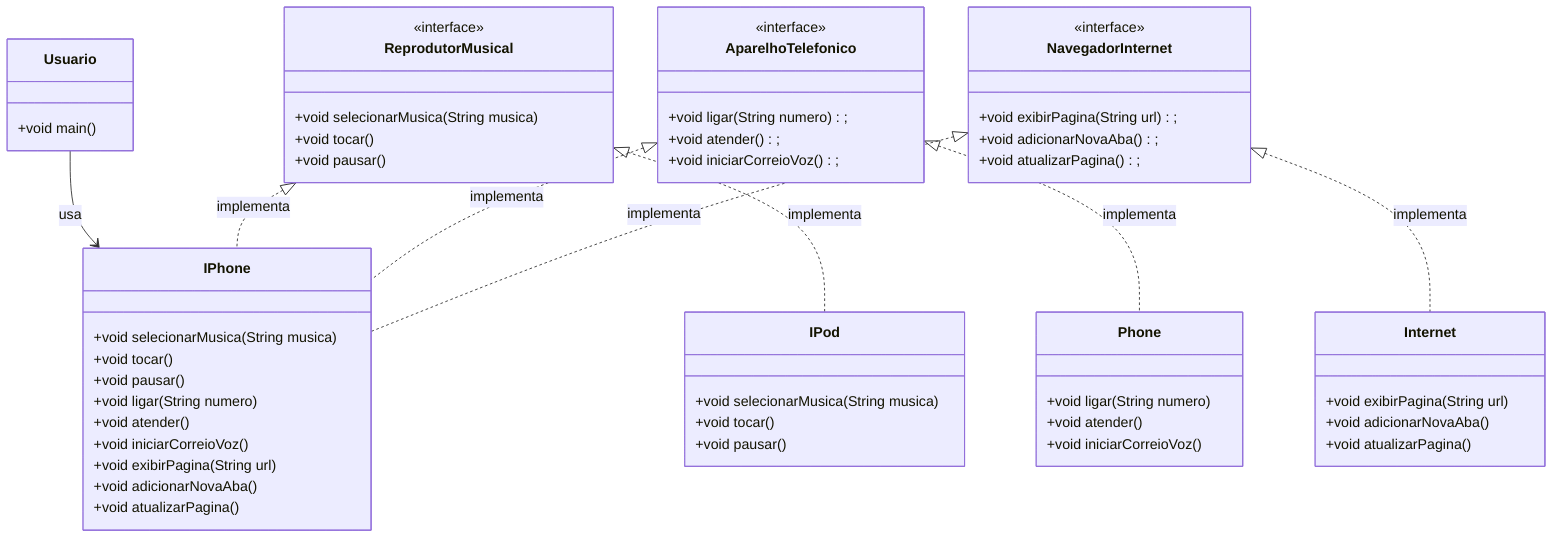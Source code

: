 classDiagram
    class Usuario {
        +void main()
    }

    class ReprodutorMusical {
        <<interface>>
        +void selecionarMusica(String musica)
        +void tocar()
        +void pausar()
    }

    class AparelhoTelefonico {
        <<interface>>
        +void ligar(String numero);
	    +void atender();
	    +void iniciarCorreioVoz();
    }

    class NavegadorInternet {
        <<interface>>
        +void exibirPagina(String url);
	    +void adicionarNovaAba();
	    +void atualizarPagina();
    }

      class IPod {
        +void selecionarMusica(String musica)
        +void tocar()
        +void pausar()
    }

     class Phone {
        +void ligar(String numero)
        +void atender()
        +void iniciarCorreioVoz()
    }

    class Internet {
        +void exibirPagina(String url)
        +void adicionarNovaAba()
        +void atualizarPagina()
    }

    class IPhone {
        +void selecionarMusica(String musica)
        +void tocar()
        +void pausar()
        +void ligar(String numero)
        +void atender()
        +void iniciarCorreioVoz()
        +void exibirPagina(String url)
        +void adicionarNovaAba()
        +void atualizarPagina()
    }

    Usuario --> IPhone : usa
    ReprodutorMusical <|.. IPod : implementa
    AparelhoTelefonico <|.. Phone : implementa
    NavegadorInternet <|.. Internet : implementa
    ReprodutorMusical <|.. IPhone : implementa
    AparelhoTelefonico <|.. IPhone : implementa
    NavegadorInternet <|.. IPhone : implementa